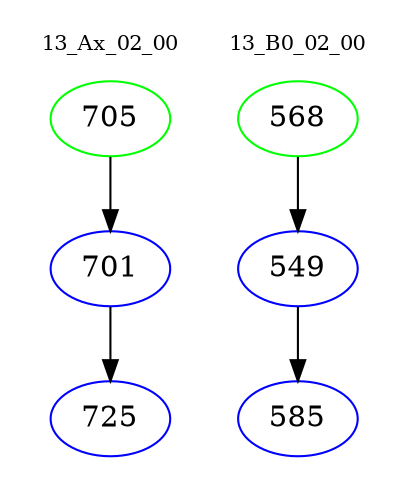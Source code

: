 digraph{
subgraph cluster_0 {
color = white
label = "13_Ax_02_00";
fontsize=10;
T0_705 [label="705", color="green"]
T0_705 -> T0_701 [color="black"]
T0_701 [label="701", color="blue"]
T0_701 -> T0_725 [color="black"]
T0_725 [label="725", color="blue"]
}
subgraph cluster_1 {
color = white
label = "13_B0_02_00";
fontsize=10;
T1_568 [label="568", color="green"]
T1_568 -> T1_549 [color="black"]
T1_549 [label="549", color="blue"]
T1_549 -> T1_585 [color="black"]
T1_585 [label="585", color="blue"]
}
}
